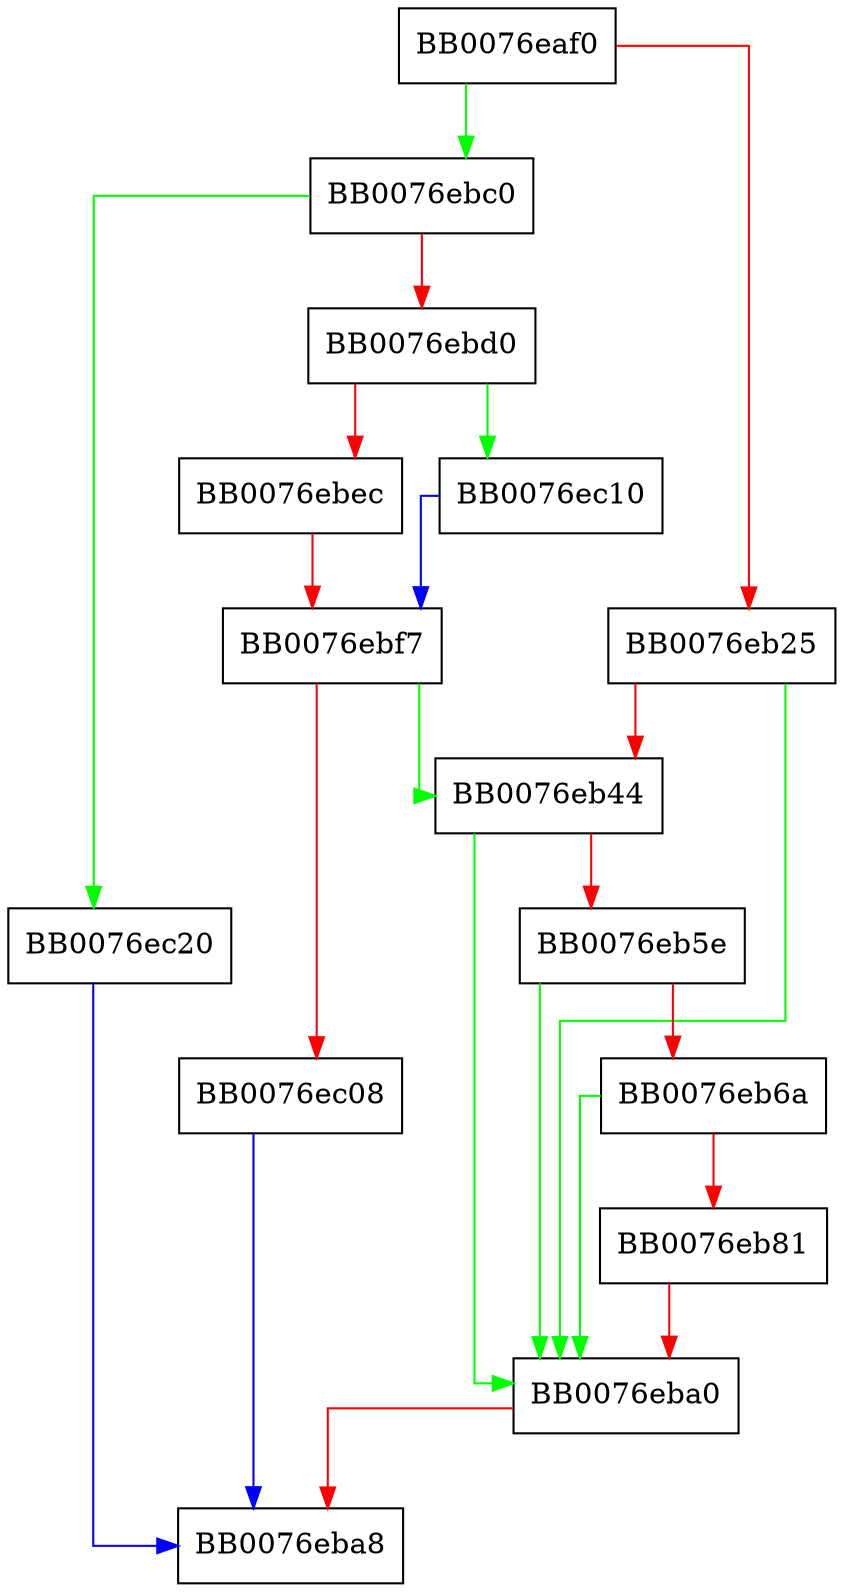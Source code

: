 digraph EVP_VerifyFinal {
  node [shape="box"];
  graph [splines=ortho];
  BB0076eaf0 -> BB0076ebc0 [color="green"];
  BB0076eaf0 -> BB0076eb25 [color="red"];
  BB0076eb25 -> BB0076eba0 [color="green"];
  BB0076eb25 -> BB0076eb44 [color="red"];
  BB0076eb44 -> BB0076eba0 [color="green"];
  BB0076eb44 -> BB0076eb5e [color="red"];
  BB0076eb5e -> BB0076eba0 [color="green"];
  BB0076eb5e -> BB0076eb6a [color="red"];
  BB0076eb6a -> BB0076eba0 [color="green"];
  BB0076eb6a -> BB0076eb81 [color="red"];
  BB0076eb81 -> BB0076eba0 [color="red"];
  BB0076eba0 -> BB0076eba8 [color="red"];
  BB0076ebc0 -> BB0076ec20 [color="green"];
  BB0076ebc0 -> BB0076ebd0 [color="red"];
  BB0076ebd0 -> BB0076ec10 [color="green"];
  BB0076ebd0 -> BB0076ebec [color="red"];
  BB0076ebec -> BB0076ebf7 [color="red"];
  BB0076ebf7 -> BB0076eb44 [color="green"];
  BB0076ebf7 -> BB0076ec08 [color="red"];
  BB0076ec08 -> BB0076eba8 [color="blue"];
  BB0076ec10 -> BB0076ebf7 [color="blue"];
  BB0076ec20 -> BB0076eba8 [color="blue"];
}